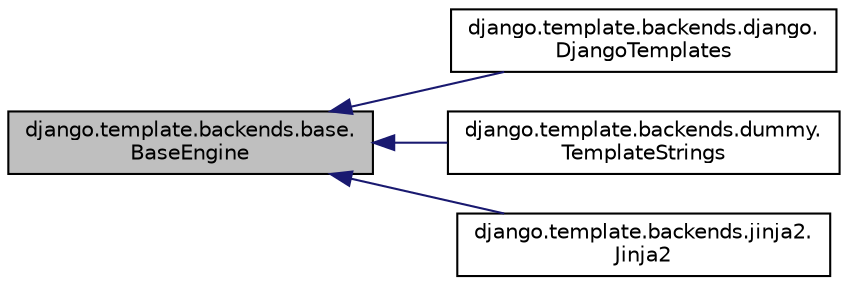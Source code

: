 digraph "django.template.backends.base.BaseEngine"
{
 // LATEX_PDF_SIZE
  edge [fontname="Helvetica",fontsize="10",labelfontname="Helvetica",labelfontsize="10"];
  node [fontname="Helvetica",fontsize="10",shape=record];
  rankdir="LR";
  Node1 [label="django.template.backends.base.\lBaseEngine",height=0.2,width=0.4,color="black", fillcolor="grey75", style="filled", fontcolor="black",tooltip=" "];
  Node1 -> Node2 [dir="back",color="midnightblue",fontsize="10",style="solid",fontname="Helvetica"];
  Node2 [label="django.template.backends.django.\lDjangoTemplates",height=0.2,width=0.4,color="black", fillcolor="white", style="filled",URL="$classdjango_1_1template_1_1backends_1_1django_1_1_django_templates.html",tooltip=" "];
  Node1 -> Node3 [dir="back",color="midnightblue",fontsize="10",style="solid",fontname="Helvetica"];
  Node3 [label="django.template.backends.dummy.\lTemplateStrings",height=0.2,width=0.4,color="black", fillcolor="white", style="filled",URL="$classdjango_1_1template_1_1backends_1_1dummy_1_1_template_strings.html",tooltip=" "];
  Node1 -> Node4 [dir="back",color="midnightblue",fontsize="10",style="solid",fontname="Helvetica"];
  Node4 [label="django.template.backends.jinja2.\lJinja2",height=0.2,width=0.4,color="black", fillcolor="white", style="filled",URL="$classdjango_1_1template_1_1backends_1_1jinja2_1_1_jinja2.html",tooltip=" "];
}
